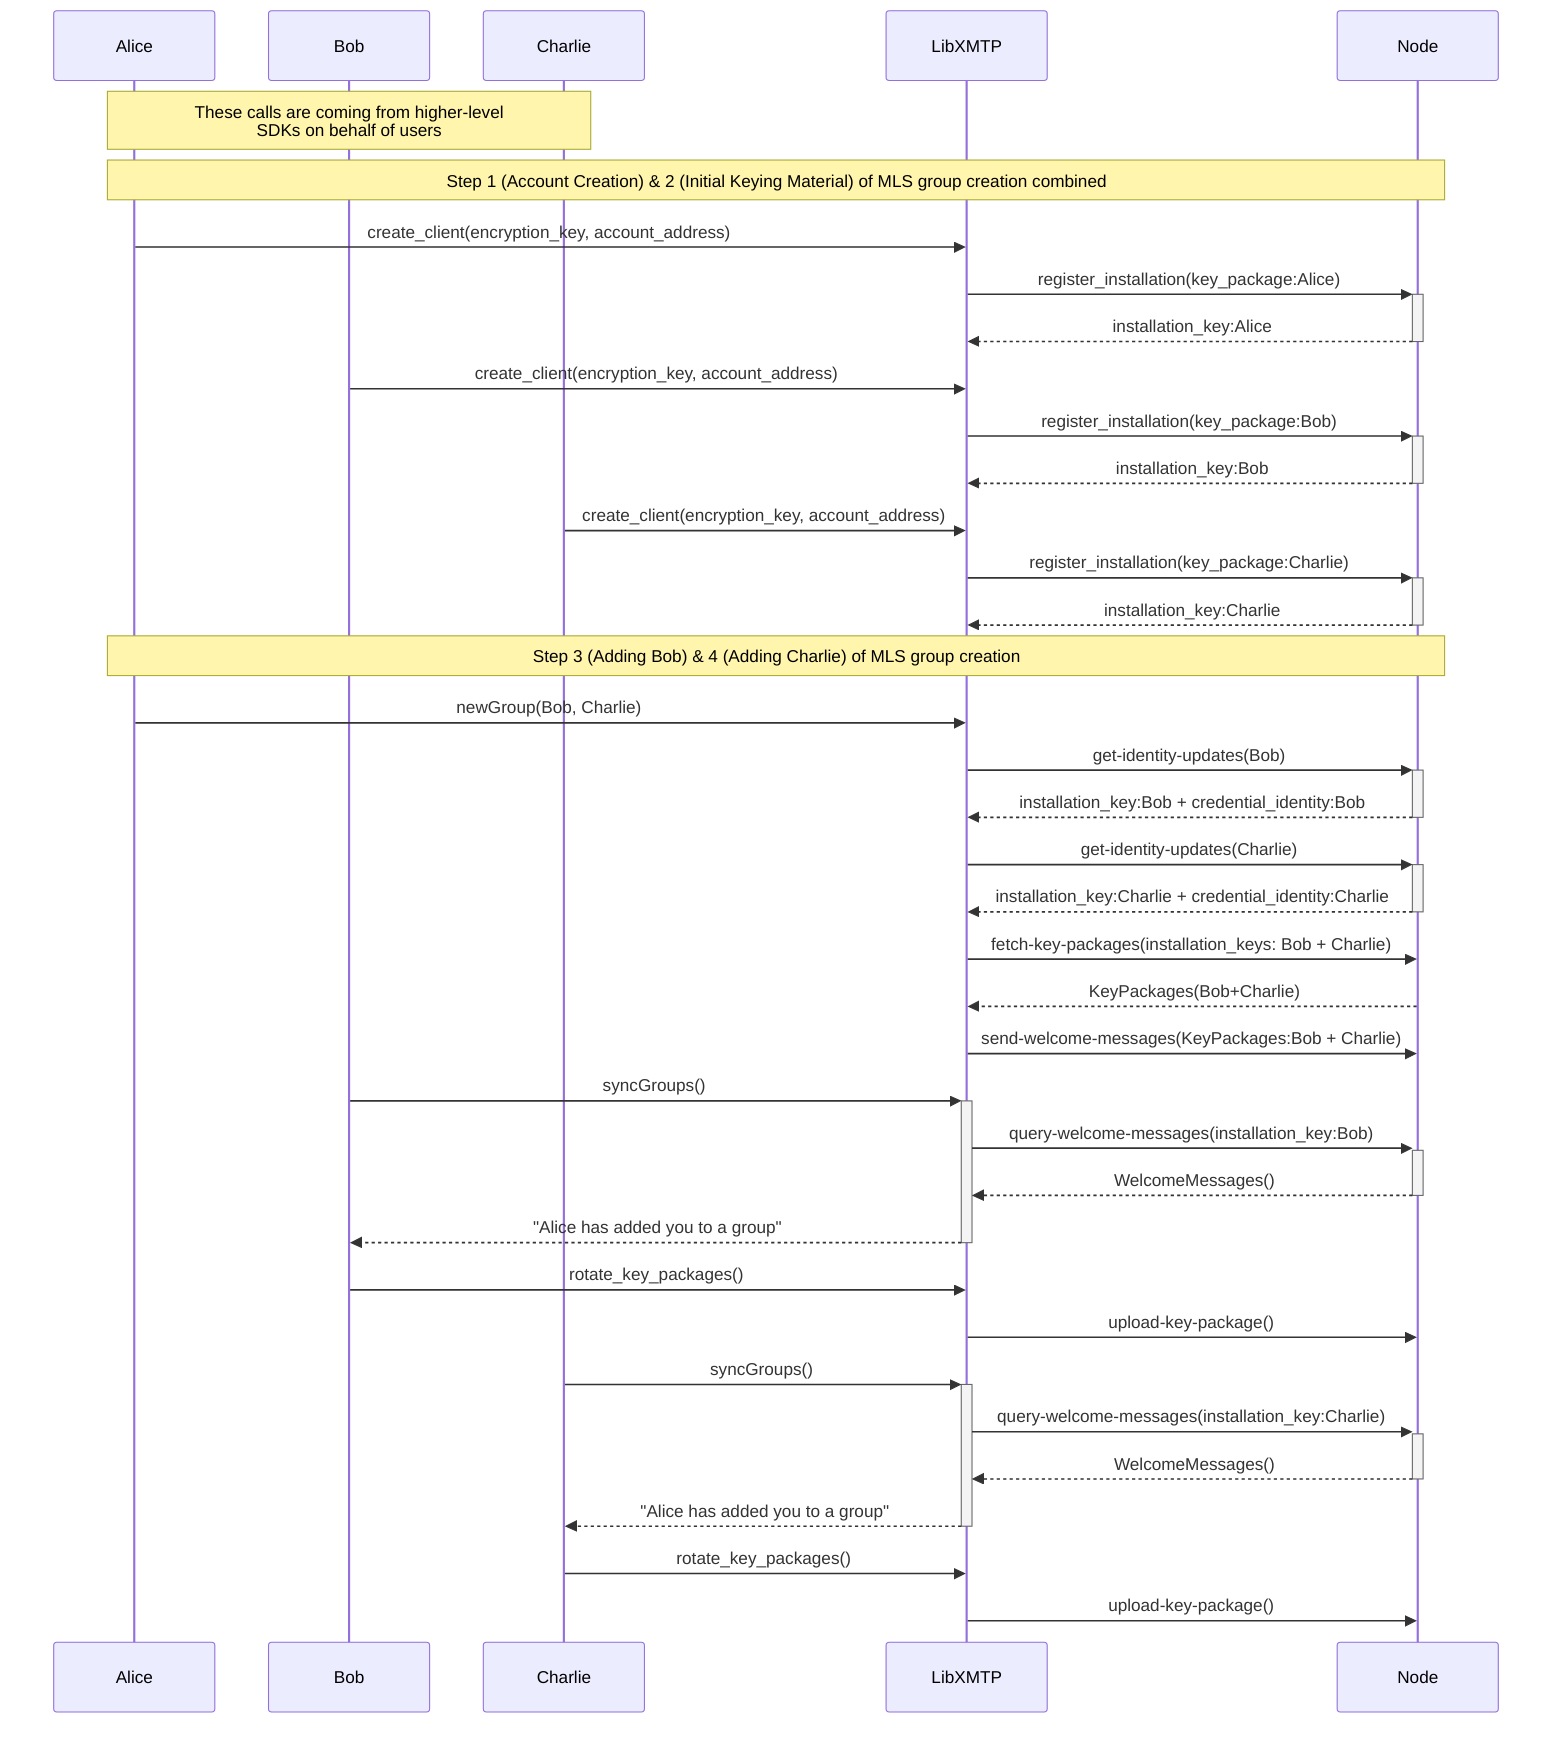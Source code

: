 sequenceDiagram
    participant Alice
    participant Bob
    participant Charlie
    participant LibXMTP
    participant Node

    Note over Alice,Charlie: These calls are coming from higher-level<br/> SDKs on behalf of users
    Note over Alice,Node: Step 1 (Account Creation) & 2 (Initial Keying Material) of MLS group creation combined
    Alice->>LibXMTP: create_client(encryption_key, account_address)
    LibXMTP->>+Node: register_installation(key_package:Alice)
    Node-->>-LibXMTP: installation_key:Alice
    Bob->>LibXMTP: create_client(encryption_key, account_address)
    LibXMTP->>+Node: register_installation(key_package:Bob)
    Node-->>-LibXMTP: installation_key:Bob
    Charlie->>LibXMTP: create_client(encryption_key, account_address)
    LibXMTP->>+Node: register_installation(key_package:Charlie)
    Node-->>-LibXMTP: installation_key:Charlie 

    Note over Alice,Node: Step 3 (Adding Bob) & 4 (Adding Charlie) of MLS group creation
    Alice->>LibXMTP: newGroup(Bob, Charlie)
    LibXMTP->>+Node: get-identity-updates(Bob)
    Node-->>-LibXMTP: installation_key:Bob + credential_identity:Bob
    LibXMTP->>+Node: get-identity-updates(Charlie)
    Node-->>-LibXMTP: installation_key:Charlie + credential_identity:Charlie   
    LibXMTP->>Node: fetch-key-packages(installation_keys: Bob + Charlie)
    Node-->>LibXMTP: KeyPackages(Bob+Charlie) 
    LibXMTP->>Node: send-welcome-messages(KeyPackages:Bob + Charlie)
    Bob->>+LibXMTP: syncGroups()
    LibXMTP->>+Node: query-welcome-messages(installation_key:Bob)
    Node-->>-LibXMTP: WelcomeMessages()
    LibXMTP-->>-Bob: "Alice has added you to a group"   
    Bob->>LibXMTP: rotate_key_packages()
    LibXMTP->>Node: upload-key-package()
    Charlie->>+LibXMTP: syncGroups()
    LibXMTP->>+Node: query-welcome-messages(installation_key:Charlie)
    Node-->>-LibXMTP: WelcomeMessages()
    LibXMTP-->>-Charlie: "Alice has added you to a group"   
    Charlie->>LibXMTP: rotate_key_packages()
    LibXMTP->>Node: upload-key-package()